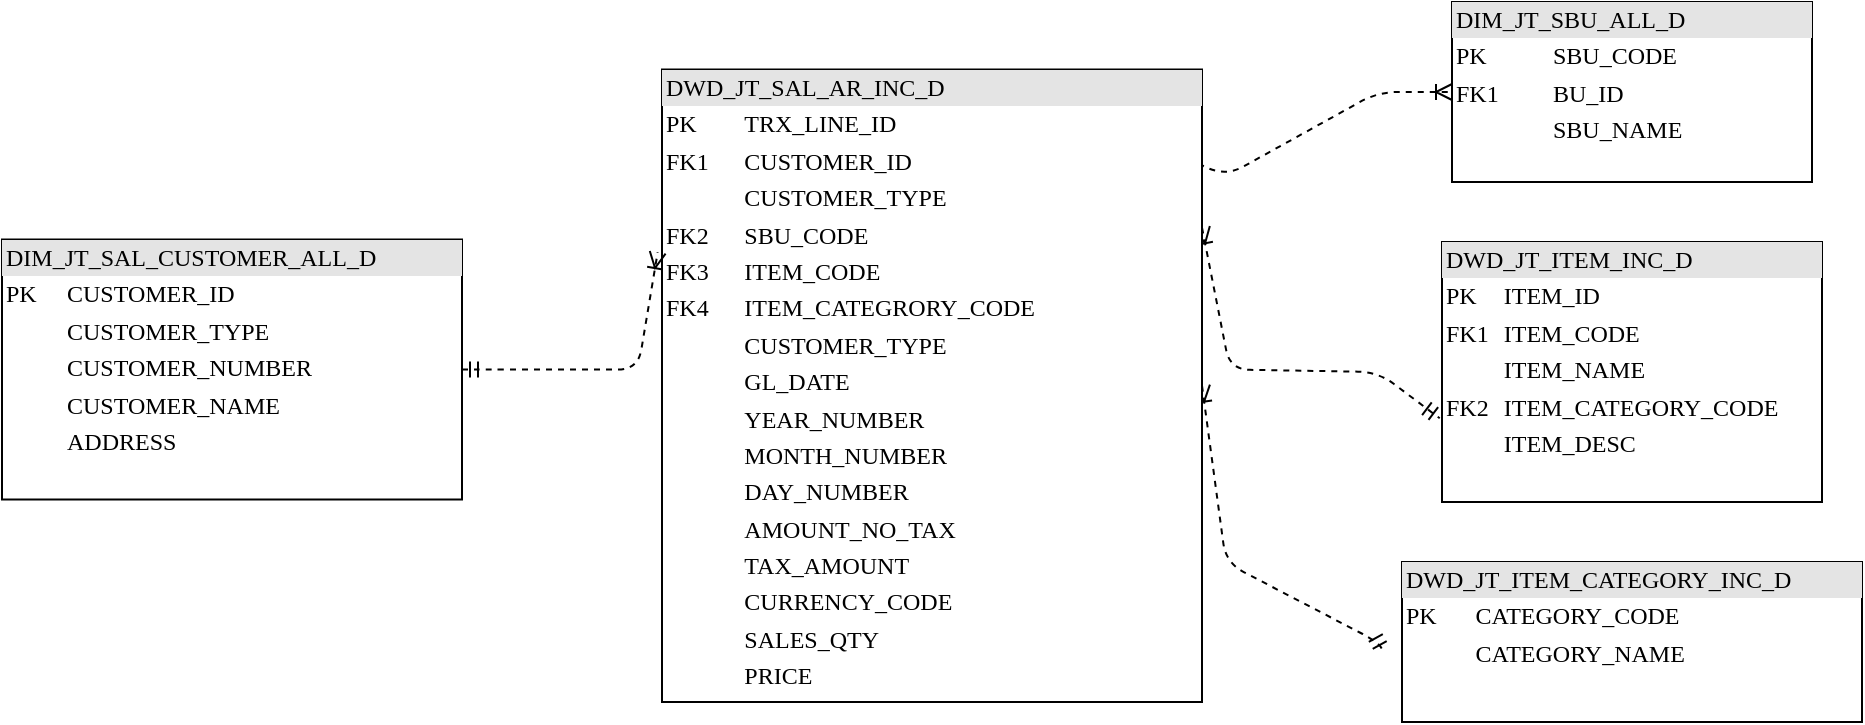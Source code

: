 <mxfile version="14.4.3" type="github">
  <diagram name="Page-1" id="2ca16b54-16f6-2749-3443-fa8db7711227">
    <mxGraphModel dx="1422" dy="802" grid="1" gridSize="10" guides="1" tooltips="1" connect="1" arrows="1" fold="1" page="1" pageScale="1" pageWidth="1169" pageHeight="827" background="#ffffff" math="0" shadow="0">
      <root>
        <mxCell id="0" />
        <mxCell id="1" parent="0" />
        <mxCell id="2ed32ef02a7f4228-19" style="edgeStyle=orthogonalEdgeStyle;html=1;dashed=1;labelBackgroundColor=none;startArrow=ERmandOne;endArrow=ERoneToMany;fontFamily=Verdana;fontSize=12;align=left;entryX=0;entryY=0.5;exitX=0.75;exitY=0.056;exitDx=0;exitDy=0;exitPerimeter=0;rounded=1;noEdgeStyle=1;orthogonal=1;" parent="1" source="2ed32ef02a7f4228-8" target="2ed32ef02a7f4228-10" edge="1">
          <mxGeometry relative="1" as="geometry">
            <Array as="points">
              <mxPoint x="612" y="87.083" />
              <mxPoint x="688" y="45" />
            </Array>
          </mxGeometry>
        </mxCell>
        <mxCell id="2ed32ef02a7f4228-2" value="&lt;div style=&quot;box-sizing: border-box ; width: 100% ; background: #e4e4e4 ; padding: 2px&quot;&gt;DIM_JT_SAL_CUSTOMER_ALL_D&lt;/div&gt;&lt;table style=&quot;width: 100% ; font-size: 1em&quot; cellpadding=&quot;2&quot; cellspacing=&quot;0&quot;&gt;&lt;tbody&gt;&lt;tr&gt;&lt;td&gt;PK&lt;/td&gt;&lt;td&gt;CUSTOMER_ID&lt;/td&gt;&lt;/tr&gt;&lt;tr&gt;&lt;td&gt;&lt;br&gt;&lt;/td&gt;&lt;td&gt;CUSTOMER_TYPE&lt;/td&gt;&lt;/tr&gt;&lt;tr&gt;&lt;td&gt;&lt;/td&gt;&lt;td&gt;CUSTOMER_NUMBER&lt;/td&gt;&lt;/tr&gt;&lt;tr&gt;&lt;td&gt;&lt;br&gt;&lt;/td&gt;&lt;td&gt;CUSTOMER_NAME&lt;/td&gt;&lt;/tr&gt;&lt;tr&gt;&lt;td&gt;&lt;br&gt;&lt;/td&gt;&lt;td&gt;ADDRESS&lt;/td&gt;&lt;/tr&gt;&lt;tr&gt;&lt;td&gt;&lt;br&gt;&lt;/td&gt;&lt;td&gt;&lt;br&gt;&lt;/td&gt;&lt;/tr&gt;&lt;/tbody&gt;&lt;/table&gt;" style="verticalAlign=top;align=left;overflow=fill;html=1;rounded=0;shadow=0;comic=0;labelBackgroundColor=none;strokeWidth=1;fontFamily=Verdana;fontSize=12" parent="1" vertex="1">
          <mxGeometry y="118.75" width="230" height="130" as="geometry" />
        </mxCell>
        <mxCell id="2QonvhjpN4ryvRkimiAu-4" style="edgeStyle=orthogonalEdgeStyle;rounded=1;orthogonalLoop=1;jettySize=auto;html=1;exitX=1;exitY=0.25;exitDx=0;exitDy=0;strokeColor=#000000;dashed=1;endArrow=ERmandOne;endFill=0;entryX=-0.006;entryY=0.678;entryDx=0;entryDy=0;entryPerimeter=0;startArrow=ERoneToMany;startFill=0;noEdgeStyle=1;orthogonal=1;" edge="1" parent="1" source="2ed32ef02a7f4228-8" target="2ed32ef02a7f4228-9">
          <mxGeometry relative="1" as="geometry">
            <mxPoint x="700" y="445" as="targetPoint" />
            <Array as="points">
              <mxPoint x="614" y="183.75" />
              <mxPoint x="688" y="185" />
            </Array>
          </mxGeometry>
        </mxCell>
        <mxCell id="2QonvhjpN4ryvRkimiAu-6" style="edgeStyle=orthogonalEdgeStyle;rounded=1;orthogonalLoop=1;jettySize=auto;html=1;exitX=1;exitY=0.5;exitDx=0;exitDy=0;entryX=-0.04;entryY=0.563;entryDx=0;entryDy=0;entryPerimeter=0;dashed=1;startArrow=ERoneToMany;startFill=0;endArrow=ERmandOne;endFill=0;strokeColor=#000000;noEdgeStyle=1;orthogonal=1;" edge="1" parent="1" source="2ed32ef02a7f4228-8" target="2QonvhjpN4ryvRkimiAu-5">
          <mxGeometry relative="1" as="geometry">
            <Array as="points">
              <mxPoint x="612" y="280.417" />
              <mxPoint x="688" y="320" />
            </Array>
          </mxGeometry>
        </mxCell>
        <mxCell id="2ed32ef02a7f4228-8" value="&lt;div style=&quot;box-sizing: border-box ; width: 100% ; background: #e4e4e4 ; padding: 2px&quot;&gt;DWD_JT_SAL_AR_INC_D&lt;/div&gt;&lt;table style=&quot;width: 100% ; font-size: 1em&quot; cellpadding=&quot;2&quot; cellspacing=&quot;0&quot;&gt;&lt;tbody&gt;&lt;tr&gt;&lt;td&gt;PK&lt;/td&gt;&lt;td&gt;TRX_LINE_ID&lt;/td&gt;&lt;/tr&gt;&lt;tr&gt;&lt;td&gt;FK1&lt;/td&gt;&lt;td&gt;CUSTOMER_ID&lt;/td&gt;&lt;/tr&gt;&lt;tr&gt;&lt;td&gt;&lt;br&gt;&lt;/td&gt;&lt;td&gt;CUSTOMER_TYPE&lt;/td&gt;&lt;/tr&gt;&lt;tr&gt;&lt;td&gt;FK2&lt;br&gt;&lt;/td&gt;&lt;td&gt;SBU_CODE&lt;br&gt;&lt;/td&gt;&lt;/tr&gt;&lt;tr&gt;&lt;td&gt;FK3&lt;br&gt;&lt;/td&gt;&lt;td&gt;ITEM_CODE&lt;/td&gt;&lt;/tr&gt;&lt;tr&gt;&lt;td&gt;FK4&lt;br&gt;&lt;/td&gt;&lt;td&gt;ITEM_CATEGRORY_CODE&lt;/td&gt;&lt;/tr&gt;&lt;tr&gt;&lt;td&gt;&lt;br&gt;&lt;/td&gt;&lt;td&gt;CUSTOMER_TYPE&lt;/td&gt;&lt;/tr&gt;&lt;tr&gt;&lt;td&gt;&lt;br&gt;&lt;/td&gt;&lt;td&gt;GL_DATE&lt;br&gt;&lt;/td&gt;&lt;/tr&gt;&lt;tr&gt;&lt;td&gt;&lt;br&gt;&lt;/td&gt;&lt;td&gt;YEAR_NUMBER&lt;br&gt;&lt;/td&gt;&lt;/tr&gt;&lt;tr&gt;&lt;td&gt;&lt;br&gt;&lt;/td&gt;&lt;td&gt;MONTH_NUMBER&lt;br&gt;&lt;/td&gt;&lt;/tr&gt;&lt;tr&gt;&lt;td&gt;&lt;br&gt;&lt;/td&gt;&lt;td&gt;DAY_NUMBER&lt;/td&gt;&lt;/tr&gt;&lt;tr&gt;&lt;td&gt;&lt;br&gt;&lt;/td&gt;&lt;td&gt;AMOUNT_NO_TAX&lt;/td&gt;&lt;/tr&gt;&lt;tr&gt;&lt;td&gt;&lt;br&gt;&lt;/td&gt;&lt;td&gt;TAX_AMOUNT&lt;/td&gt;&lt;/tr&gt;&lt;tr&gt;&lt;td&gt;&lt;br&gt;&lt;/td&gt;&lt;td&gt;CURRENCY_CODE&lt;/td&gt;&lt;/tr&gt;&lt;tr&gt;&lt;td&gt;&lt;br&gt;&lt;/td&gt;&lt;td&gt;SALES_QTY&lt;/td&gt;&lt;/tr&gt;&lt;tr&gt;&lt;td&gt;&lt;br&gt;&lt;/td&gt;&lt;td&gt;PRICE&lt;/td&gt;&lt;/tr&gt;&lt;/tbody&gt;&lt;/table&gt;" style="verticalAlign=top;align=left;overflow=fill;html=1;rounded=0;shadow=0;comic=0;labelBackgroundColor=none;strokeWidth=1;fontFamily=Verdana;fontSize=12" parent="1" vertex="1">
          <mxGeometry x="330" y="33.75" width="270" height="316.25" as="geometry" />
        </mxCell>
        <mxCell id="2ed32ef02a7f4228-9" value="&lt;div style=&quot;box-sizing: border-box ; width: 100% ; background: #e4e4e4 ; padding: 2px&quot;&gt;DWD_JT_ITEM_INC_D&lt;/div&gt;&lt;table style=&quot;width: 100% ; font-size: 1em&quot; cellpadding=&quot;2&quot; cellspacing=&quot;0&quot;&gt;&lt;tbody&gt;&lt;tr&gt;&lt;td&gt;PK&lt;/td&gt;&lt;td&gt;ITEM_ID&lt;/td&gt;&lt;/tr&gt;&lt;tr&gt;&lt;td&gt;FK1&lt;/td&gt;&lt;td&gt;ITEM_CODE&lt;/td&gt;&lt;/tr&gt;&lt;tr&gt;&lt;td&gt;&lt;/td&gt;&lt;td&gt;ITEM_NAME&lt;/td&gt;&lt;/tr&gt;&lt;tr&gt;&lt;td&gt;FK2&lt;/td&gt;&lt;td&gt;ITEM_CATEGORY_CODE&lt;/td&gt;&lt;/tr&gt;&lt;tr&gt;&lt;td&gt;&lt;br&gt;&lt;/td&gt;&lt;td&gt;ITEM_DESC&lt;/td&gt;&lt;/tr&gt;&lt;/tbody&gt;&lt;/table&gt;" style="verticalAlign=top;align=left;overflow=fill;html=1;rounded=0;shadow=0;comic=0;labelBackgroundColor=none;strokeWidth=1;fontFamily=Verdana;fontSize=12" parent="1" vertex="1">
          <mxGeometry x="720" y="120" width="190" height="130" as="geometry" />
        </mxCell>
        <mxCell id="2ed32ef02a7f4228-10" value="&lt;div style=&quot;box-sizing: border-box ; width: 100% ; background: #e4e4e4 ; padding: 2px&quot;&gt;DIM_JT_SBU_ALL_D&lt;/div&gt;&lt;table style=&quot;width: 100% ; font-size: 1em&quot; cellpadding=&quot;2&quot; cellspacing=&quot;0&quot;&gt;&lt;tbody&gt;&lt;tr&gt;&lt;td&gt;PK&lt;/td&gt;&lt;td&gt;SBU_CODE&lt;/td&gt;&lt;/tr&gt;&lt;tr&gt;&lt;td&gt;FK1&lt;/td&gt;&lt;td&gt;BU_ID&lt;/td&gt;&lt;/tr&gt;&lt;tr&gt;&lt;td&gt;&lt;br&gt;&lt;/td&gt;&lt;td&gt;SBU_NAME&lt;br&gt;&lt;/td&gt;&lt;/tr&gt;&lt;/tbody&gt;&lt;/table&gt;" style="verticalAlign=top;align=left;overflow=fill;html=1;rounded=0;shadow=0;comic=0;labelBackgroundColor=none;strokeWidth=1;fontFamily=Verdana;fontSize=12" parent="1" vertex="1">
          <mxGeometry x="725" width="180" height="90" as="geometry" />
        </mxCell>
        <mxCell id="2QonvhjpN4ryvRkimiAu-3" style="edgeStyle=orthogonalEdgeStyle;html=1;dashed=1;labelBackgroundColor=none;startArrow=ERmandOne;endArrow=ERoneToMany;fontFamily=Verdana;fontSize=12;align=left;entryX=-0.008;entryY=0.289;exitX=1;exitY=0.5;exitDx=0;exitDy=0;entryDx=0;entryDy=0;entryPerimeter=0;noEdgeStyle=1;orthogonal=1;" edge="1" parent="1" source="2ed32ef02a7f4228-2" target="2ed32ef02a7f4228-8">
          <mxGeometry relative="1" as="geometry">
            <Array as="points">
              <mxPoint x="242" y="183.75" />
              <mxPoint x="318" y="183.75" />
            </Array>
            <mxPoint x="620" y="335.12" as="sourcePoint" />
            <mxPoint x="780" y="200" as="targetPoint" />
          </mxGeometry>
        </mxCell>
        <mxCell id="2QonvhjpN4ryvRkimiAu-5" value="&lt;div style=&quot;box-sizing: border-box ; width: 100% ; background: #e4e4e4 ; padding: 2px&quot;&gt;DWD_JT_ITEM_CATEGORY_INC_D&lt;/div&gt;&lt;table style=&quot;width: 100% ; font-size: 1em&quot; cellpadding=&quot;2&quot; cellspacing=&quot;0&quot;&gt;&lt;tbody&gt;&lt;tr&gt;&lt;td&gt;PK&lt;/td&gt;&lt;td&gt;CATEGORY_CODE&lt;/td&gt;&lt;/tr&gt;&lt;tr&gt;&lt;td&gt;&lt;/td&gt;&lt;td&gt;CATEGORY_NAME&lt;/td&gt;&lt;/tr&gt;&lt;/tbody&gt;&lt;/table&gt;" style="verticalAlign=top;align=left;overflow=fill;html=1;rounded=0;shadow=0;comic=0;labelBackgroundColor=none;strokeWidth=1;fontFamily=Verdana;fontSize=12" vertex="1" parent="1">
          <mxGeometry x="700" y="280" width="230" height="80" as="geometry" />
        </mxCell>
      </root>
    </mxGraphModel>
  </diagram>
</mxfile>
